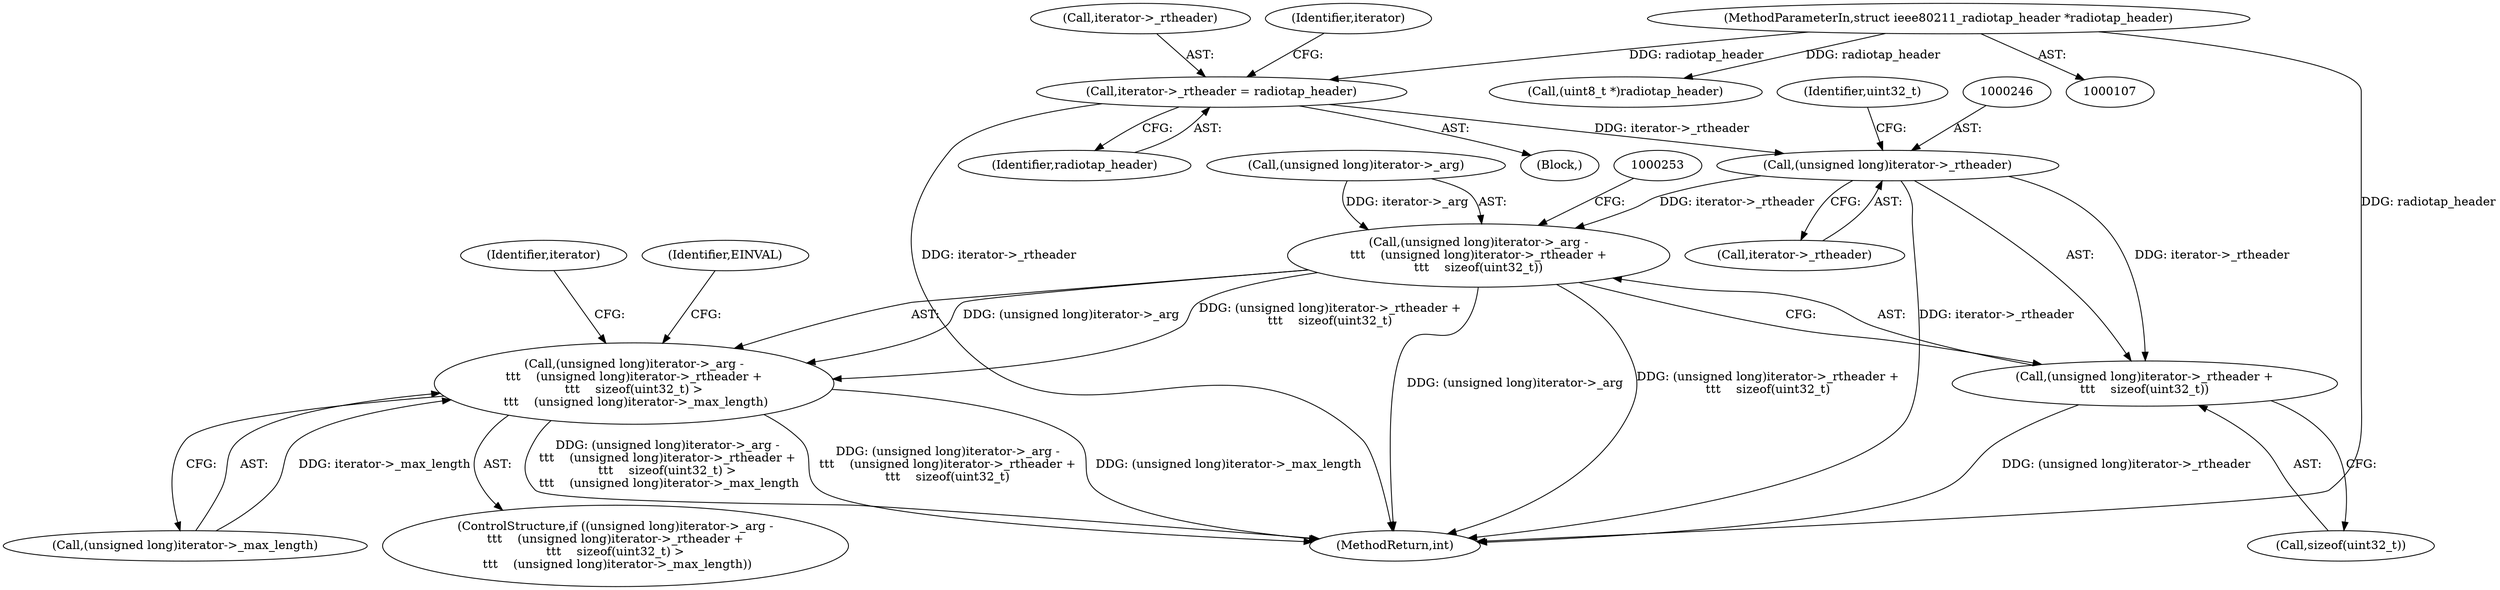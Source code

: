 digraph "0_linux_f5563318ff1bde15b10e736e97ffce13be08bc1a@pointer" {
"1000139" [label="(Call,iterator->_rtheader = radiotap_header)"];
"1000109" [label="(MethodParameterIn,struct ieee80211_radiotap_header *radiotap_header)"];
"1000245" [label="(Call,(unsigned long)iterator->_rtheader)"];
"1000238" [label="(Call,(unsigned long)iterator->_arg -\n\t\t\t    (unsigned long)iterator->_rtheader +\n\t\t\t    sizeof(uint32_t))"];
"1000237" [label="(Call,(unsigned long)iterator->_arg -\n\t\t\t    (unsigned long)iterator->_rtheader +\n\t\t\t    sizeof(uint32_t) >\n \t\t\t    (unsigned long)iterator->_max_length)"];
"1000244" [label="(Call,(unsigned long)iterator->_rtheader +\n\t\t\t    sizeof(uint32_t))"];
"1000224" [label="(Identifier,iterator)"];
"1000143" [label="(Identifier,radiotap_header)"];
"1000239" [label="(Call,(unsigned long)iterator->_arg)"];
"1000275" [label="(MethodReturn,int)"];
"1000252" [label="(Call,(unsigned long)iterator->_max_length)"];
"1000247" [label="(Call,iterator->_rtheader)"];
"1000140" [label="(Call,iterator->_rtheader)"];
"1000251" [label="(Identifier,uint32_t)"];
"1000250" [label="(Call,sizeof(uint32_t))"];
"1000259" [label="(Identifier,EINVAL)"];
"1000236" [label="(ControlStructure,if ((unsigned long)iterator->_arg -\n\t\t\t    (unsigned long)iterator->_rtheader +\n\t\t\t    sizeof(uint32_t) >\n \t\t\t    (unsigned long)iterator->_max_length))"];
"1000244" [label="(Call,(unsigned long)iterator->_rtheader +\n\t\t\t    sizeof(uint32_t))"];
"1000146" [label="(Identifier,iterator)"];
"1000112" [label="(Block,)"];
"1000139" [label="(Call,iterator->_rtheader = radiotap_header)"];
"1000245" [label="(Call,(unsigned long)iterator->_rtheader)"];
"1000237" [label="(Call,(unsigned long)iterator->_arg -\n\t\t\t    (unsigned long)iterator->_rtheader +\n\t\t\t    sizeof(uint32_t) >\n \t\t\t    (unsigned long)iterator->_max_length)"];
"1000238" [label="(Call,(unsigned long)iterator->_arg -\n\t\t\t    (unsigned long)iterator->_rtheader +\n\t\t\t    sizeof(uint32_t))"];
"1000109" [label="(MethodParameterIn,struct ieee80211_radiotap_header *radiotap_header)"];
"1000172" [label="(Call,(uint8_t *)radiotap_header)"];
"1000139" -> "1000112"  [label="AST: "];
"1000139" -> "1000143"  [label="CFG: "];
"1000140" -> "1000139"  [label="AST: "];
"1000143" -> "1000139"  [label="AST: "];
"1000146" -> "1000139"  [label="CFG: "];
"1000139" -> "1000275"  [label="DDG: iterator->_rtheader"];
"1000109" -> "1000139"  [label="DDG: radiotap_header"];
"1000139" -> "1000245"  [label="DDG: iterator->_rtheader"];
"1000109" -> "1000107"  [label="AST: "];
"1000109" -> "1000275"  [label="DDG: radiotap_header"];
"1000109" -> "1000172"  [label="DDG: radiotap_header"];
"1000245" -> "1000244"  [label="AST: "];
"1000245" -> "1000247"  [label="CFG: "];
"1000246" -> "1000245"  [label="AST: "];
"1000247" -> "1000245"  [label="AST: "];
"1000251" -> "1000245"  [label="CFG: "];
"1000245" -> "1000275"  [label="DDG: iterator->_rtheader"];
"1000245" -> "1000238"  [label="DDG: iterator->_rtheader"];
"1000245" -> "1000244"  [label="DDG: iterator->_rtheader"];
"1000238" -> "1000237"  [label="AST: "];
"1000238" -> "1000244"  [label="CFG: "];
"1000239" -> "1000238"  [label="AST: "];
"1000244" -> "1000238"  [label="AST: "];
"1000253" -> "1000238"  [label="CFG: "];
"1000238" -> "1000275"  [label="DDG: (unsigned long)iterator->_arg"];
"1000238" -> "1000275"  [label="DDG: (unsigned long)iterator->_rtheader +\n\t\t\t    sizeof(uint32_t)"];
"1000238" -> "1000237"  [label="DDG: (unsigned long)iterator->_arg"];
"1000238" -> "1000237"  [label="DDG: (unsigned long)iterator->_rtheader +\n\t\t\t    sizeof(uint32_t)"];
"1000239" -> "1000238"  [label="DDG: iterator->_arg"];
"1000237" -> "1000236"  [label="AST: "];
"1000237" -> "1000252"  [label="CFG: "];
"1000252" -> "1000237"  [label="AST: "];
"1000224" -> "1000237"  [label="CFG: "];
"1000259" -> "1000237"  [label="CFG: "];
"1000237" -> "1000275"  [label="DDG: (unsigned long)iterator->_arg -\n\t\t\t    (unsigned long)iterator->_rtheader +\n\t\t\t    sizeof(uint32_t) >\n \t\t\t    (unsigned long)iterator->_max_length"];
"1000237" -> "1000275"  [label="DDG: (unsigned long)iterator->_arg -\n\t\t\t    (unsigned long)iterator->_rtheader +\n\t\t\t    sizeof(uint32_t)"];
"1000237" -> "1000275"  [label="DDG: (unsigned long)iterator->_max_length"];
"1000252" -> "1000237"  [label="DDG: iterator->_max_length"];
"1000244" -> "1000250"  [label="CFG: "];
"1000250" -> "1000244"  [label="AST: "];
"1000244" -> "1000275"  [label="DDG: (unsigned long)iterator->_rtheader"];
}
